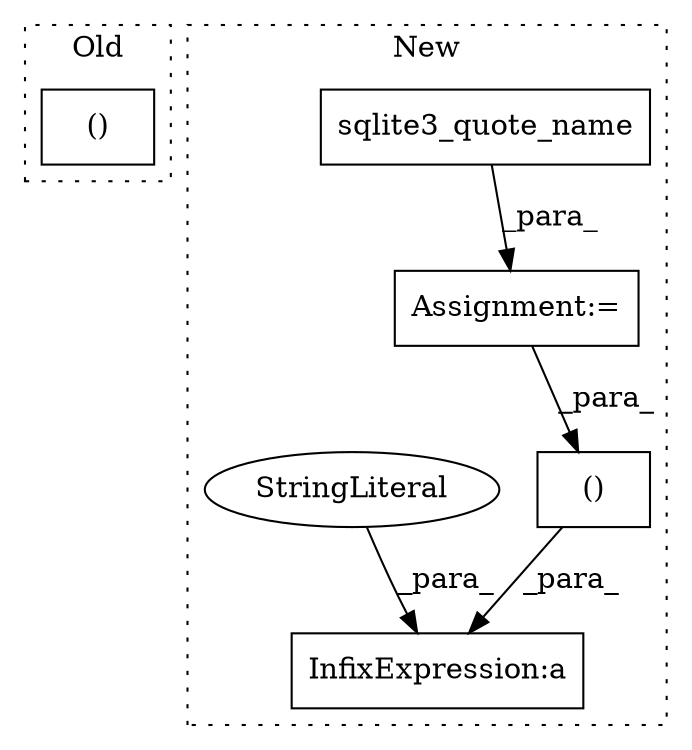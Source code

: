 digraph G {
subgraph cluster0 {
1 [label="()" a="106" s="9824" l="27" shape="box"];
label = "Old";
style="dotted";
}
subgraph cluster1 {
2 [label="sqlite3_quote_name" a="32" s="9358,9381" l="19,1" shape="box"];
3 [label="()" a="106" s="9799" l="27" shape="box"];
4 [label="Assignment:=" a="7" s="9312" l="1" shape="box"];
5 [label="InfixExpression:a" a="27" s="9791" l="8" shape="box"];
6 [label="StringLiteral" a="45" s="9619" l="172" shape="ellipse"];
label = "New";
style="dotted";
}
2 -> 4 [label="_para_"];
3 -> 5 [label="_para_"];
4 -> 3 [label="_para_"];
6 -> 5 [label="_para_"];
}